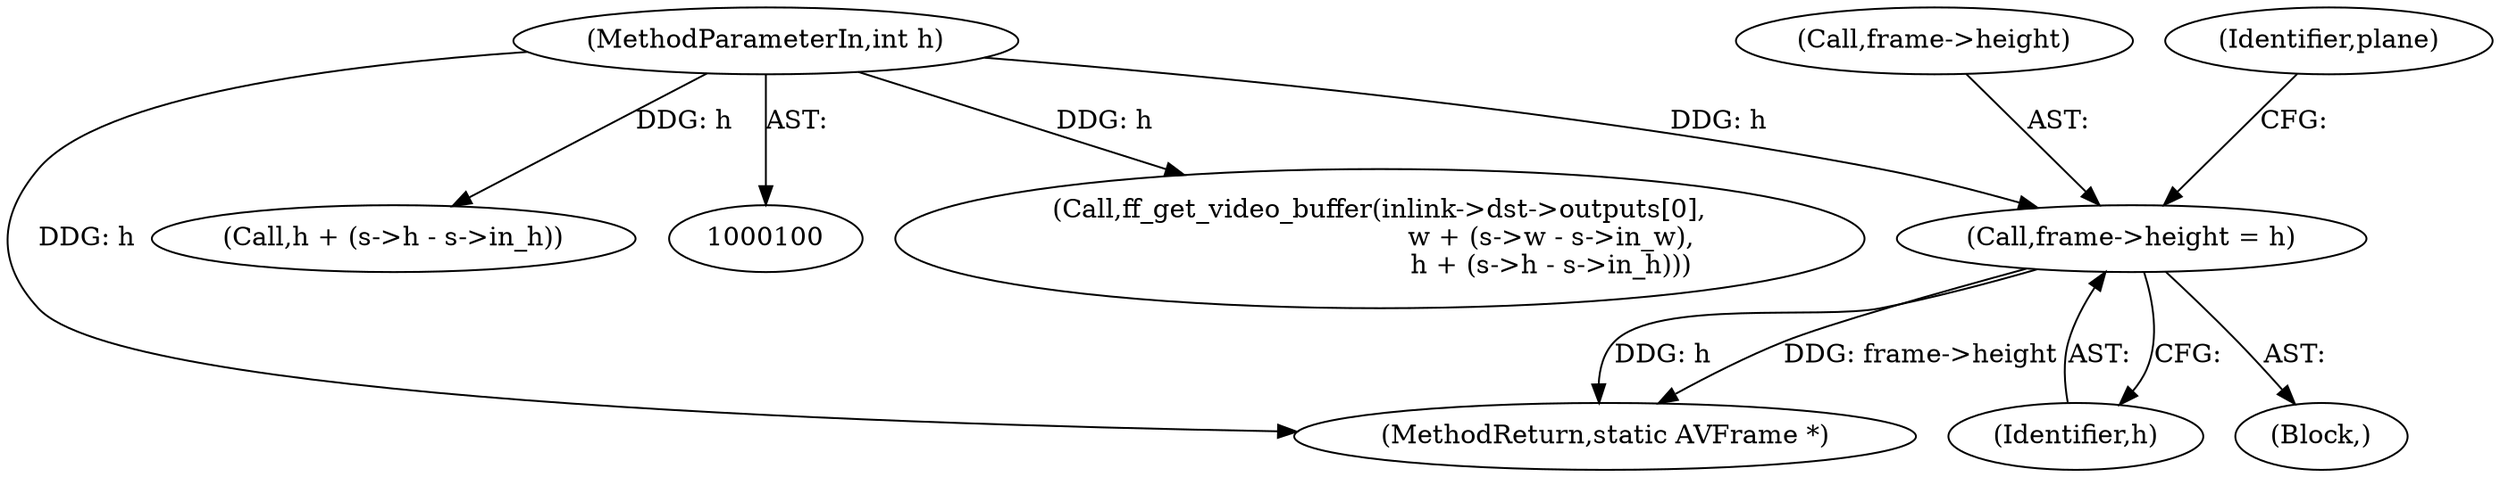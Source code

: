 digraph "0_FFmpeg_e43a0a232dbf6d3c161823c2e07c52e76227a1bc_8@pointer" {
"1000153" [label="(Call,frame->height = h)"];
"1000103" [label="(MethodParameterIn,int h)"];
"1000153" [label="(Call,frame->height = h)"];
"1000154" [label="(Call,frame->height)"];
"1000116" [label="(Call,ff_get_video_buffer(inlink->dst->outputs[0],\n                                         w + (s->w - s->in_w),\n                                         h + (s->h - s->in_h)))"];
"1000157" [label="(Identifier,h)"];
"1000233" [label="(MethodReturn,static AVFrame *)"];
"1000160" [label="(Identifier,plane)"];
"1000103" [label="(MethodParameterIn,int h)"];
"1000104" [label="(Block,)"];
"1000133" [label="(Call,h + (s->h - s->in_h))"];
"1000153" -> "1000104"  [label="AST: "];
"1000153" -> "1000157"  [label="CFG: "];
"1000154" -> "1000153"  [label="AST: "];
"1000157" -> "1000153"  [label="AST: "];
"1000160" -> "1000153"  [label="CFG: "];
"1000153" -> "1000233"  [label="DDG: h"];
"1000153" -> "1000233"  [label="DDG: frame->height"];
"1000103" -> "1000153"  [label="DDG: h"];
"1000103" -> "1000100"  [label="AST: "];
"1000103" -> "1000233"  [label="DDG: h"];
"1000103" -> "1000116"  [label="DDG: h"];
"1000103" -> "1000133"  [label="DDG: h"];
}
